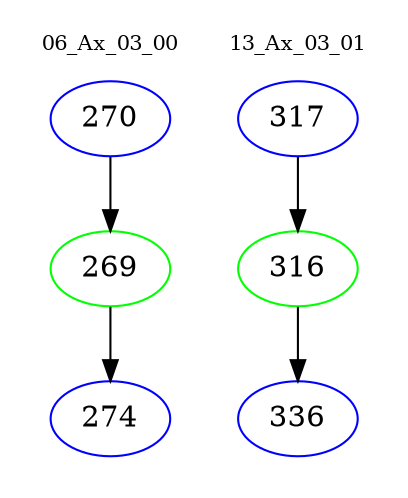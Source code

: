 digraph{
subgraph cluster_0 {
color = white
label = "06_Ax_03_00";
fontsize=10;
T0_270 [label="270", color="blue"]
T0_270 -> T0_269 [color="black"]
T0_269 [label="269", color="green"]
T0_269 -> T0_274 [color="black"]
T0_274 [label="274", color="blue"]
}
subgraph cluster_1 {
color = white
label = "13_Ax_03_01";
fontsize=10;
T1_317 [label="317", color="blue"]
T1_317 -> T1_316 [color="black"]
T1_316 [label="316", color="green"]
T1_316 -> T1_336 [color="black"]
T1_336 [label="336", color="blue"]
}
}
